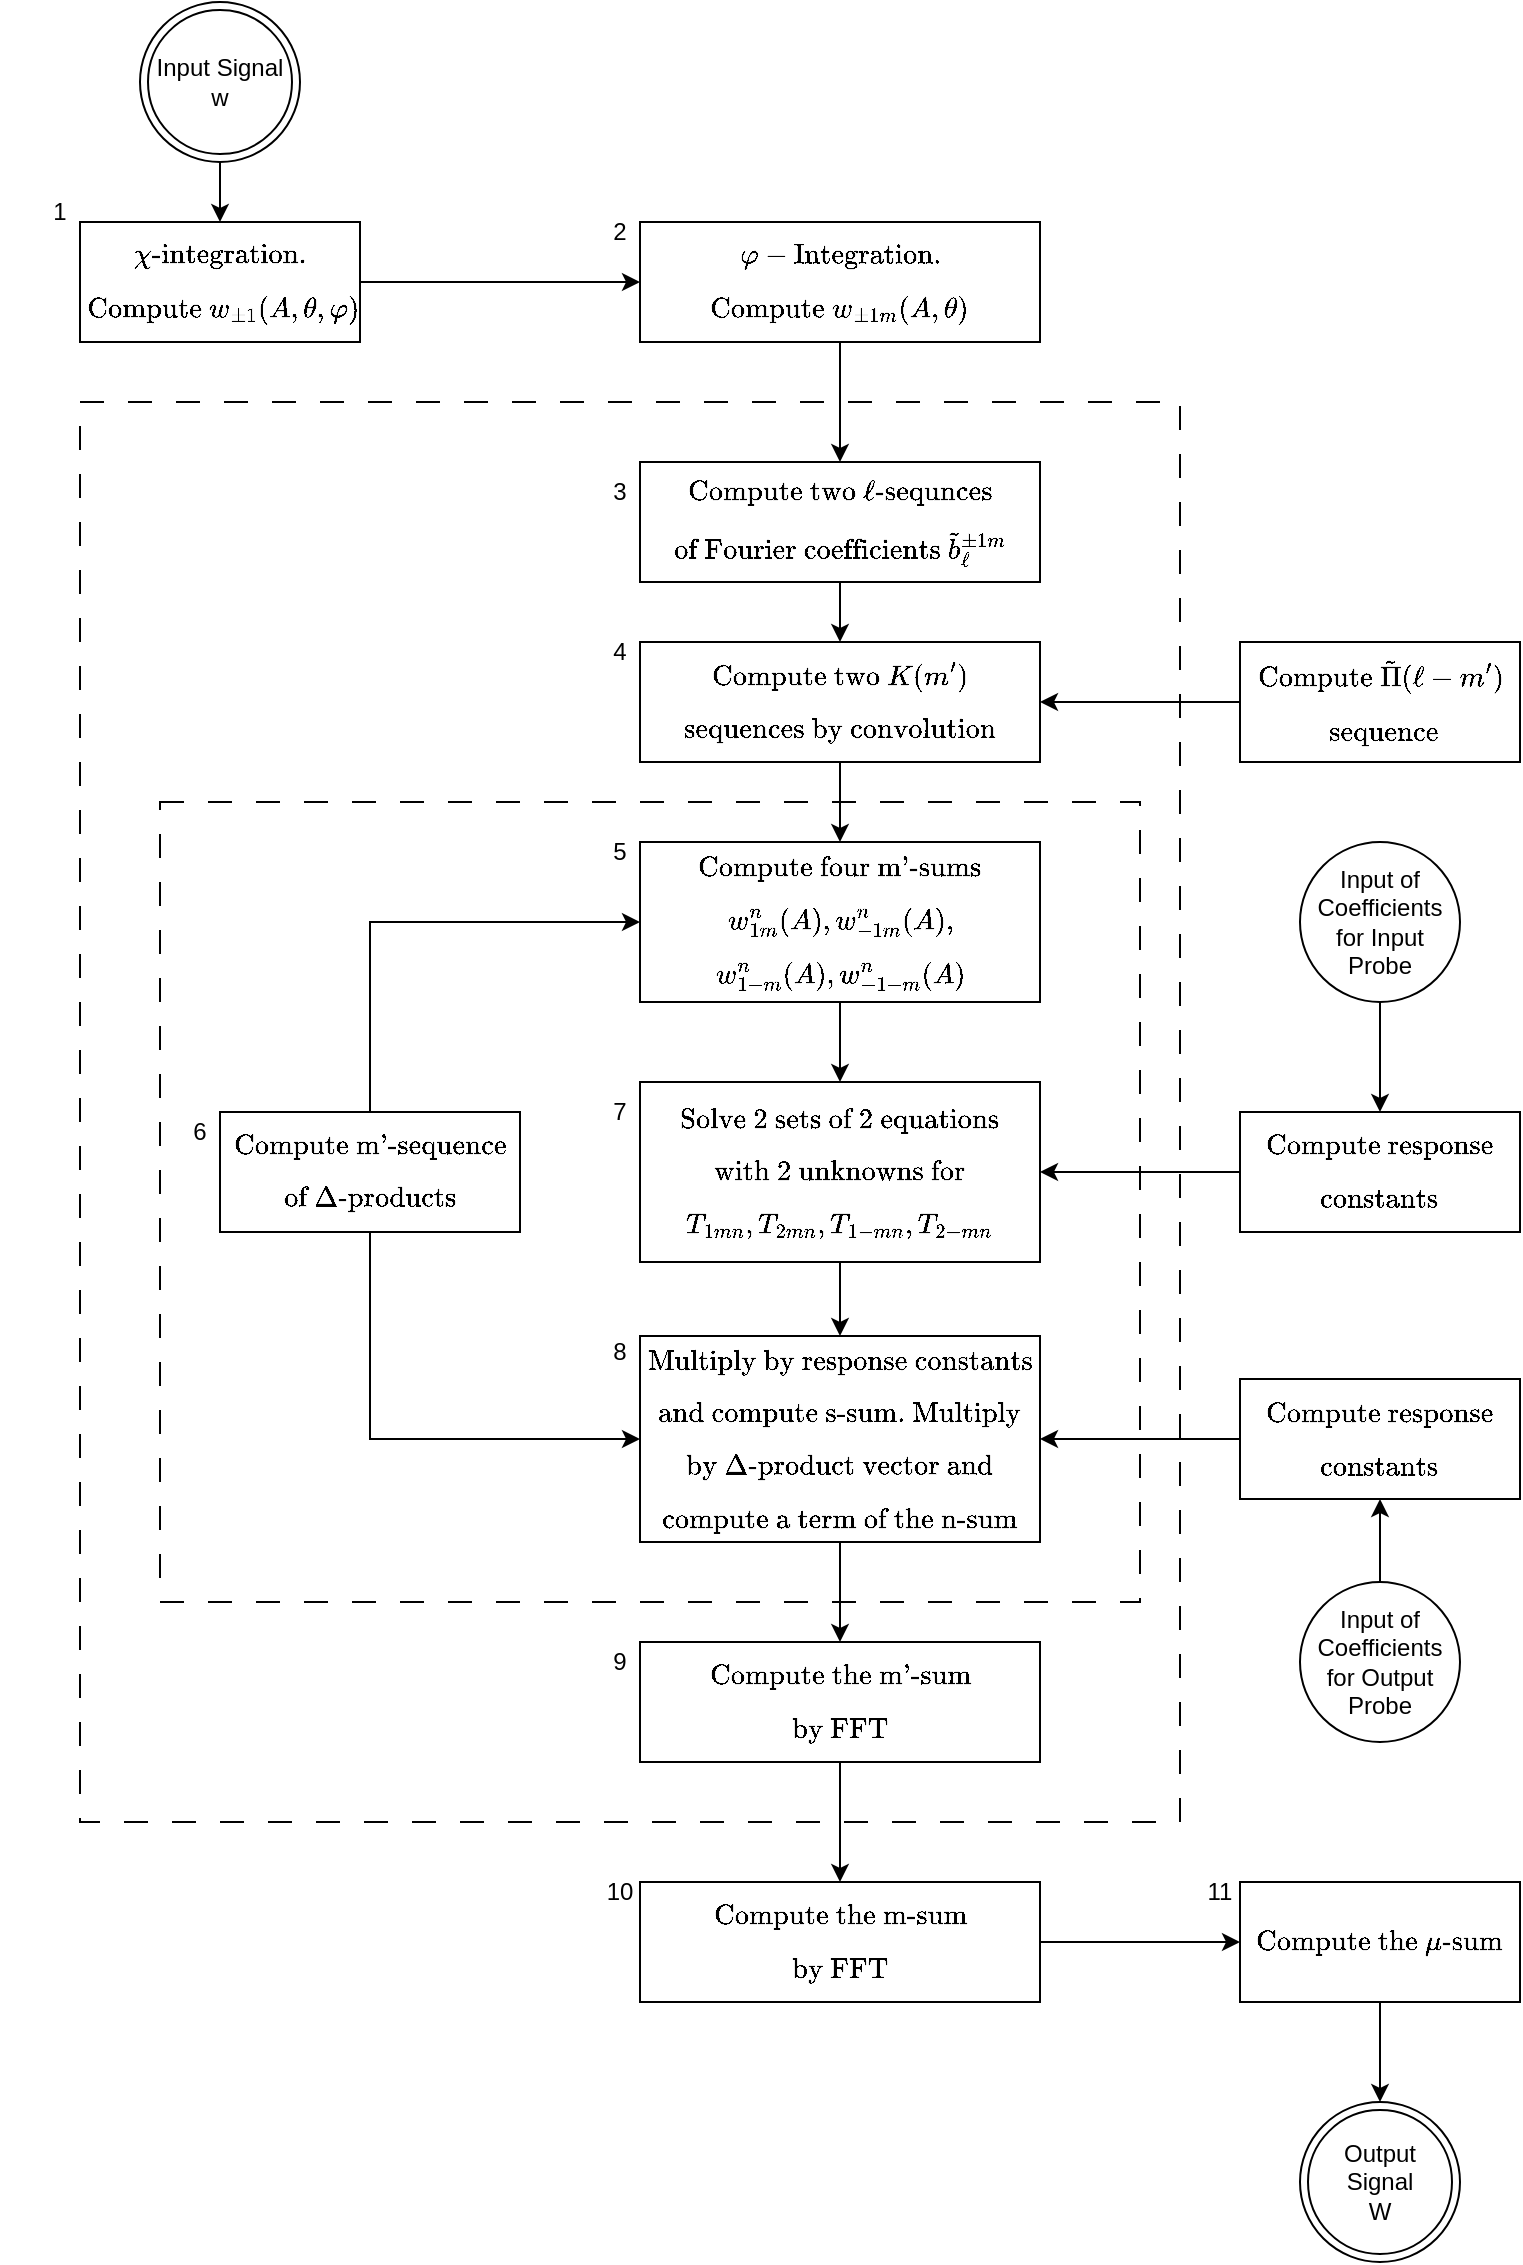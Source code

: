 <mxfile version="24.8.6">
  <diagram name="Side-1" id="EuS9wLJlG5Tf41Z68-jM">
    <mxGraphModel dx="1909" dy="1035" grid="1" gridSize="10" guides="1" tooltips="1" connect="1" arrows="1" fold="1" page="1" pageScale="1" pageWidth="1169" pageHeight="1654" math="1" shadow="0">
      <root>
        <mxCell id="0" />
        <mxCell id="1" parent="0" />
        <mxCell id="Id44_y4bwpbwHdYrjrn3-54" value="" style="rounded=0;whiteSpace=wrap;html=1;fillColor=none;dashed=1;dashPattern=12 12;" vertex="1" parent="1">
          <mxGeometry x="50" y="300" width="550" height="710" as="geometry" />
        </mxCell>
        <mxCell id="Id44_y4bwpbwHdYrjrn3-53" value="" style="rounded=0;whiteSpace=wrap;html=1;fillColor=none;dashed=1;dashPattern=12 12;" vertex="1" parent="1">
          <mxGeometry x="90" y="500" width="490" height="400" as="geometry" />
        </mxCell>
        <mxCell id="Id44_y4bwpbwHdYrjrn3-36" style="edgeStyle=orthogonalEdgeStyle;rounded=0;orthogonalLoop=1;jettySize=auto;html=1;exitX=0.5;exitY=1;exitDx=0;exitDy=0;entryX=0.5;entryY=0;entryDx=0;entryDy=0;" edge="1" parent="1" source="Id44_y4bwpbwHdYrjrn3-1" target="Id44_y4bwpbwHdYrjrn3-2">
          <mxGeometry relative="1" as="geometry" />
        </mxCell>
        <mxCell id="Id44_y4bwpbwHdYrjrn3-1" value="Input Signal&lt;div&gt;w&lt;/div&gt;" style="ellipse;shape=doubleEllipse;whiteSpace=wrap;html=1;aspect=fixed;" vertex="1" parent="1">
          <mxGeometry x="80" y="100" width="80" height="80" as="geometry" />
        </mxCell>
        <mxCell id="Id44_y4bwpbwHdYrjrn3-37" style="edgeStyle=orthogonalEdgeStyle;rounded=0;orthogonalLoop=1;jettySize=auto;html=1;exitX=1;exitY=0.5;exitDx=0;exitDy=0;entryX=0;entryY=0.5;entryDx=0;entryDy=0;" edge="1" parent="1" source="Id44_y4bwpbwHdYrjrn3-2" target="Id44_y4bwpbwHdYrjrn3-3">
          <mxGeometry relative="1" as="geometry" />
        </mxCell>
        <mxCell id="Id44_y4bwpbwHdYrjrn3-2" value="$$\chi \textrm{-integration.}$$ $$ \textrm{ Compute }w_{\pm1}(A,\theta, \varphi )$$" style="rounded=0;whiteSpace=wrap;html=1;" vertex="1" parent="1">
          <mxGeometry x="50" y="210" width="140" height="60" as="geometry" />
        </mxCell>
        <mxCell id="Id44_y4bwpbwHdYrjrn3-38" style="edgeStyle=orthogonalEdgeStyle;rounded=0;orthogonalLoop=1;jettySize=auto;html=1;exitX=0.5;exitY=1;exitDx=0;exitDy=0;" edge="1" parent="1" source="Id44_y4bwpbwHdYrjrn3-3" target="Id44_y4bwpbwHdYrjrn3-6">
          <mxGeometry relative="1" as="geometry" />
        </mxCell>
        <mxCell id="Id44_y4bwpbwHdYrjrn3-3" value="$$\varphi -\textrm{Integration.} $$ $$\textrm{Compute } w_{\pm 1m}(A,\theta)$$" style="rounded=0;whiteSpace=wrap;html=1;" vertex="1" parent="1">
          <mxGeometry x="330" y="210" width="200" height="60" as="geometry" />
        </mxCell>
        <mxCell id="Id44_y4bwpbwHdYrjrn3-4" value="1" style="text;html=1;align=center;verticalAlign=middle;whiteSpace=wrap;rounded=0;" vertex="1" parent="1">
          <mxGeometry x="10" y="190" width="60" height="30" as="geometry" />
        </mxCell>
        <mxCell id="Id44_y4bwpbwHdYrjrn3-5" value="2" style="text;html=1;align=center;verticalAlign=middle;whiteSpace=wrap;rounded=0;" vertex="1" parent="1">
          <mxGeometry x="290" y="200" width="60" height="30" as="geometry" />
        </mxCell>
        <mxCell id="Id44_y4bwpbwHdYrjrn3-39" style="edgeStyle=orthogonalEdgeStyle;rounded=0;orthogonalLoop=1;jettySize=auto;html=1;exitX=0.5;exitY=1;exitDx=0;exitDy=0;" edge="1" parent="1" source="Id44_y4bwpbwHdYrjrn3-6" target="Id44_y4bwpbwHdYrjrn3-10">
          <mxGeometry relative="1" as="geometry" />
        </mxCell>
        <mxCell id="Id44_y4bwpbwHdYrjrn3-6" value="$$\textrm{Compute two }\ell \textrm{-sequnces}$$ $$\textrm{of Fourier coefficients }\tilde{b}^{\pm 1m}_{\ell }$$" style="rounded=0;whiteSpace=wrap;html=1;" vertex="1" parent="1">
          <mxGeometry x="330" y="330" width="200" height="60" as="geometry" />
        </mxCell>
        <mxCell id="Id44_y4bwpbwHdYrjrn3-7" value="3" style="text;html=1;align=center;verticalAlign=middle;whiteSpace=wrap;rounded=0;" vertex="1" parent="1">
          <mxGeometry x="290" y="330" width="60" height="30" as="geometry" />
        </mxCell>
        <mxCell id="Id44_y4bwpbwHdYrjrn3-40" style="edgeStyle=orthogonalEdgeStyle;rounded=0;orthogonalLoop=1;jettySize=auto;html=1;exitX=0.5;exitY=1;exitDx=0;exitDy=0;entryX=0.5;entryY=0;entryDx=0;entryDy=0;" edge="1" parent="1" source="Id44_y4bwpbwHdYrjrn3-10" target="Id44_y4bwpbwHdYrjrn3-12">
          <mxGeometry relative="1" as="geometry" />
        </mxCell>
        <mxCell id="Id44_y4bwpbwHdYrjrn3-10" value="$$\textrm{Compute two } K(m&#39;)$$ $$\textrm{sequences by convolution}$$" style="rounded=0;whiteSpace=wrap;html=1;" vertex="1" parent="1">
          <mxGeometry x="330" y="420" width="200" height="60" as="geometry" />
        </mxCell>
        <mxCell id="Id44_y4bwpbwHdYrjrn3-11" value="4" style="text;html=1;align=center;verticalAlign=middle;whiteSpace=wrap;rounded=0;" vertex="1" parent="1">
          <mxGeometry x="290" y="410" width="60" height="30" as="geometry" />
        </mxCell>
        <mxCell id="Id44_y4bwpbwHdYrjrn3-41" style="edgeStyle=orthogonalEdgeStyle;rounded=0;orthogonalLoop=1;jettySize=auto;html=1;exitX=0.5;exitY=1;exitDx=0;exitDy=0;entryX=0.5;entryY=0;entryDx=0;entryDy=0;" edge="1" parent="1" source="Id44_y4bwpbwHdYrjrn3-12" target="Id44_y4bwpbwHdYrjrn3-14">
          <mxGeometry relative="1" as="geometry" />
        </mxCell>
        <mxCell id="Id44_y4bwpbwHdYrjrn3-12" value="$$\textrm{Compute four m&#39;-sums}$$ $$w_{1m}^{n}(A), w_{-1m}^{n}(A), $$ $$w_{1-m}^{n}(A), w_{-1-m}^{n}(A)$$" style="rounded=0;whiteSpace=wrap;html=1;" vertex="1" parent="1">
          <mxGeometry x="330" y="520" width="200" height="80" as="geometry" />
        </mxCell>
        <mxCell id="Id44_y4bwpbwHdYrjrn3-13" value="5" style="text;html=1;align=center;verticalAlign=middle;whiteSpace=wrap;rounded=0;" vertex="1" parent="1">
          <mxGeometry x="290" y="510" width="60" height="30" as="geometry" />
        </mxCell>
        <mxCell id="Id44_y4bwpbwHdYrjrn3-44" style="edgeStyle=orthogonalEdgeStyle;rounded=0;orthogonalLoop=1;jettySize=auto;html=1;exitX=0.5;exitY=1;exitDx=0;exitDy=0;entryX=0.5;entryY=0;entryDx=0;entryDy=0;" edge="1" parent="1" source="Id44_y4bwpbwHdYrjrn3-14" target="Id44_y4bwpbwHdYrjrn3-16">
          <mxGeometry relative="1" as="geometry" />
        </mxCell>
        <mxCell id="Id44_y4bwpbwHdYrjrn3-14" value="$$\textrm{Solve 2 sets of 2 equations}$$ $$\textrm{with 2 unknowns for}$$ $$T_{1mn}, T_{2mn}, T_{1-mn}, T_{2-mn}$$" style="rounded=0;whiteSpace=wrap;html=1;" vertex="1" parent="1">
          <mxGeometry x="330" y="640" width="200" height="90" as="geometry" />
        </mxCell>
        <mxCell id="Id44_y4bwpbwHdYrjrn3-15" value="7" style="text;html=1;align=center;verticalAlign=middle;whiteSpace=wrap;rounded=0;" vertex="1" parent="1">
          <mxGeometry x="290" y="640" width="60" height="30" as="geometry" />
        </mxCell>
        <mxCell id="Id44_y4bwpbwHdYrjrn3-49" style="edgeStyle=orthogonalEdgeStyle;rounded=0;orthogonalLoop=1;jettySize=auto;html=1;exitX=0.5;exitY=1;exitDx=0;exitDy=0;entryX=0.5;entryY=0;entryDx=0;entryDy=0;" edge="1" parent="1" source="Id44_y4bwpbwHdYrjrn3-16" target="Id44_y4bwpbwHdYrjrn3-22">
          <mxGeometry relative="1" as="geometry" />
        </mxCell>
        <mxCell id="Id44_y4bwpbwHdYrjrn3-16" value="$$\textrm{Multiply by response constants}$$ $$\textrm{and compute s-sum. Multiply}$$ $$\textrm{by }\Delta \textrm{-product vector and}$$ $$\textrm{compute a term of the n-sum}$$" style="rounded=0;whiteSpace=wrap;html=1;" vertex="1" parent="1">
          <mxGeometry x="330" y="767" width="200" height="103" as="geometry" />
        </mxCell>
        <mxCell id="Id44_y4bwpbwHdYrjrn3-19" value="8" style="text;html=1;align=center;verticalAlign=middle;whiteSpace=wrap;rounded=0;" vertex="1" parent="1">
          <mxGeometry x="290" y="760" width="60" height="30" as="geometry" />
        </mxCell>
        <mxCell id="Id44_y4bwpbwHdYrjrn3-42" style="edgeStyle=orthogonalEdgeStyle;rounded=0;orthogonalLoop=1;jettySize=auto;html=1;exitX=0.5;exitY=0;exitDx=0;exitDy=0;entryX=0;entryY=0.5;entryDx=0;entryDy=0;" edge="1" parent="1" source="Id44_y4bwpbwHdYrjrn3-20" target="Id44_y4bwpbwHdYrjrn3-12">
          <mxGeometry relative="1" as="geometry" />
        </mxCell>
        <mxCell id="Id44_y4bwpbwHdYrjrn3-43" style="edgeStyle=orthogonalEdgeStyle;rounded=0;orthogonalLoop=1;jettySize=auto;html=1;exitX=0.5;exitY=1;exitDx=0;exitDy=0;entryX=0;entryY=0.5;entryDx=0;entryDy=0;" edge="1" parent="1" source="Id44_y4bwpbwHdYrjrn3-20" target="Id44_y4bwpbwHdYrjrn3-16">
          <mxGeometry relative="1" as="geometry" />
        </mxCell>
        <mxCell id="Id44_y4bwpbwHdYrjrn3-20" value="$$\textrm{Compute m&#39;-sequence}$$ $$\textrm{of }\Delta \textrm{-products}$$" style="rounded=0;whiteSpace=wrap;html=1;" vertex="1" parent="1">
          <mxGeometry x="120" y="655" width="150" height="60" as="geometry" />
        </mxCell>
        <mxCell id="Id44_y4bwpbwHdYrjrn3-21" value="6" style="text;html=1;align=center;verticalAlign=middle;whiteSpace=wrap;rounded=0;" vertex="1" parent="1">
          <mxGeometry x="80" y="650" width="60" height="30" as="geometry" />
        </mxCell>
        <mxCell id="Id44_y4bwpbwHdYrjrn3-50" style="edgeStyle=orthogonalEdgeStyle;rounded=0;orthogonalLoop=1;jettySize=auto;html=1;exitX=0.5;exitY=1;exitDx=0;exitDy=0;entryX=0.5;entryY=0;entryDx=0;entryDy=0;" edge="1" parent="1" source="Id44_y4bwpbwHdYrjrn3-22" target="Id44_y4bwpbwHdYrjrn3-25">
          <mxGeometry relative="1" as="geometry" />
        </mxCell>
        <mxCell id="Id44_y4bwpbwHdYrjrn3-22" value="$$\textrm{Compute the m&#39;-sum}$$ $$\textrm{by FFT}$$" style="rounded=0;whiteSpace=wrap;html=1;" vertex="1" parent="1">
          <mxGeometry x="330" y="920" width="200" height="60" as="geometry" />
        </mxCell>
        <mxCell id="Id44_y4bwpbwHdYrjrn3-23" value="9" style="text;html=1;align=center;verticalAlign=middle;whiteSpace=wrap;rounded=0;" vertex="1" parent="1">
          <mxGeometry x="290" y="915" width="60" height="30" as="geometry" />
        </mxCell>
        <mxCell id="Id44_y4bwpbwHdYrjrn3-51" style="edgeStyle=orthogonalEdgeStyle;rounded=0;orthogonalLoop=1;jettySize=auto;html=1;exitX=1;exitY=0.5;exitDx=0;exitDy=0;" edge="1" parent="1" source="Id44_y4bwpbwHdYrjrn3-25" target="Id44_y4bwpbwHdYrjrn3-27">
          <mxGeometry relative="1" as="geometry" />
        </mxCell>
        <mxCell id="Id44_y4bwpbwHdYrjrn3-25" value="$$\textrm{Compute the m-sum}$$ $$\textrm{by FFT}$$" style="rounded=0;whiteSpace=wrap;html=1;" vertex="1" parent="1">
          <mxGeometry x="330" y="1040" width="200" height="60" as="geometry" />
        </mxCell>
        <mxCell id="Id44_y4bwpbwHdYrjrn3-26" value="10" style="text;html=1;align=center;verticalAlign=middle;whiteSpace=wrap;rounded=0;" vertex="1" parent="1">
          <mxGeometry x="290" y="1030" width="60" height="30" as="geometry" />
        </mxCell>
        <mxCell id="Id44_y4bwpbwHdYrjrn3-52" style="edgeStyle=orthogonalEdgeStyle;rounded=0;orthogonalLoop=1;jettySize=auto;html=1;exitX=0.5;exitY=1;exitDx=0;exitDy=0;" edge="1" parent="1" source="Id44_y4bwpbwHdYrjrn3-27" target="Id44_y4bwpbwHdYrjrn3-28">
          <mxGeometry relative="1" as="geometry" />
        </mxCell>
        <mxCell id="Id44_y4bwpbwHdYrjrn3-27" value="$$\textrm{Compute the } \mu \textrm{-sum}$$" style="rounded=0;whiteSpace=wrap;html=1;" vertex="1" parent="1">
          <mxGeometry x="630" y="1040" width="140" height="60" as="geometry" />
        </mxCell>
        <mxCell id="Id44_y4bwpbwHdYrjrn3-28" value="Output Signal&lt;div&gt;W&lt;/div&gt;" style="ellipse;shape=doubleEllipse;whiteSpace=wrap;html=1;aspect=fixed;" vertex="1" parent="1">
          <mxGeometry x="660" y="1150" width="80" height="80" as="geometry" />
        </mxCell>
        <mxCell id="Id44_y4bwpbwHdYrjrn3-47" style="edgeStyle=orthogonalEdgeStyle;rounded=0;orthogonalLoop=1;jettySize=auto;html=1;exitX=0;exitY=0.5;exitDx=0;exitDy=0;entryX=1;entryY=0.5;entryDx=0;entryDy=0;" edge="1" parent="1" source="Id44_y4bwpbwHdYrjrn3-29" target="Id44_y4bwpbwHdYrjrn3-16">
          <mxGeometry relative="1" as="geometry" />
        </mxCell>
        <mxCell id="Id44_y4bwpbwHdYrjrn3-29" value="$$\textrm{Compute response}$$ $$\textrm{constants}$$" style="rounded=0;whiteSpace=wrap;html=1;" vertex="1" parent="1">
          <mxGeometry x="630" y="788.5" width="140" height="60" as="geometry" />
        </mxCell>
        <mxCell id="Id44_y4bwpbwHdYrjrn3-30" value="11" style="text;html=1;align=center;verticalAlign=middle;whiteSpace=wrap;rounded=0;" vertex="1" parent="1">
          <mxGeometry x="590" y="1030" width="60" height="30" as="geometry" />
        </mxCell>
        <mxCell id="Id44_y4bwpbwHdYrjrn3-48" style="edgeStyle=orthogonalEdgeStyle;rounded=0;orthogonalLoop=1;jettySize=auto;html=1;exitX=0.5;exitY=0;exitDx=0;exitDy=0;entryX=0.5;entryY=1;entryDx=0;entryDy=0;" edge="1" parent="1" source="Id44_y4bwpbwHdYrjrn3-31" target="Id44_y4bwpbwHdYrjrn3-29">
          <mxGeometry relative="1" as="geometry" />
        </mxCell>
        <mxCell id="Id44_y4bwpbwHdYrjrn3-31" value="Input of Coefficients for Output Probe" style="ellipse;whiteSpace=wrap;html=1;aspect=fixed;" vertex="1" parent="1">
          <mxGeometry x="660" y="890" width="80" height="80" as="geometry" />
        </mxCell>
        <mxCell id="Id44_y4bwpbwHdYrjrn3-45" style="edgeStyle=orthogonalEdgeStyle;rounded=0;orthogonalLoop=1;jettySize=auto;html=1;exitX=0;exitY=0.5;exitDx=0;exitDy=0;" edge="1" parent="1" source="Id44_y4bwpbwHdYrjrn3-32" target="Id44_y4bwpbwHdYrjrn3-14">
          <mxGeometry relative="1" as="geometry" />
        </mxCell>
        <mxCell id="Id44_y4bwpbwHdYrjrn3-32" value="$$\textrm{Compute response}$$ $$\textrm{constants}$$" style="rounded=0;whiteSpace=wrap;html=1;" vertex="1" parent="1">
          <mxGeometry x="630" y="655" width="140" height="60" as="geometry" />
        </mxCell>
        <mxCell id="Id44_y4bwpbwHdYrjrn3-46" style="edgeStyle=orthogonalEdgeStyle;rounded=0;orthogonalLoop=1;jettySize=auto;html=1;exitX=0.5;exitY=1;exitDx=0;exitDy=0;entryX=0.5;entryY=0;entryDx=0;entryDy=0;" edge="1" parent="1" source="Id44_y4bwpbwHdYrjrn3-33" target="Id44_y4bwpbwHdYrjrn3-32">
          <mxGeometry relative="1" as="geometry" />
        </mxCell>
        <mxCell id="Id44_y4bwpbwHdYrjrn3-33" value="Input of Coefficients for Input Probe" style="ellipse;whiteSpace=wrap;html=1;aspect=fixed;" vertex="1" parent="1">
          <mxGeometry x="660" y="520" width="80" height="80" as="geometry" />
        </mxCell>
        <mxCell id="Id44_y4bwpbwHdYrjrn3-35" style="edgeStyle=orthogonalEdgeStyle;rounded=0;orthogonalLoop=1;jettySize=auto;html=1;exitX=0;exitY=0.5;exitDx=0;exitDy=0;entryX=1;entryY=0.5;entryDx=0;entryDy=0;" edge="1" parent="1" source="Id44_y4bwpbwHdYrjrn3-34" target="Id44_y4bwpbwHdYrjrn3-10">
          <mxGeometry relative="1" as="geometry" />
        </mxCell>
        <mxCell id="Id44_y4bwpbwHdYrjrn3-34" value="$$\textrm{Compute } \tilde{\Pi }(\ell -m&#39;)$$ $$\textrm{ sequence}$$" style="rounded=0;whiteSpace=wrap;html=1;" vertex="1" parent="1">
          <mxGeometry x="630" y="420" width="140" height="60" as="geometry" />
        </mxCell>
      </root>
    </mxGraphModel>
  </diagram>
</mxfile>
